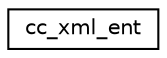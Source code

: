 digraph "Graphical Class Hierarchy"
{
 // LATEX_PDF_SIZE
  edge [fontname="Helvetica",fontsize="10",labelfontname="Helvetica",labelfontsize="10"];
  node [fontname="Helvetica",fontsize="10",shape=record];
  rankdir="LR";
  Node0 [label="cc_xml_ent",height=0.2,width=0.4,color="black", fillcolor="white", style="filled",URL="$structcc__xml__ent.html",tooltip=" "];
}
